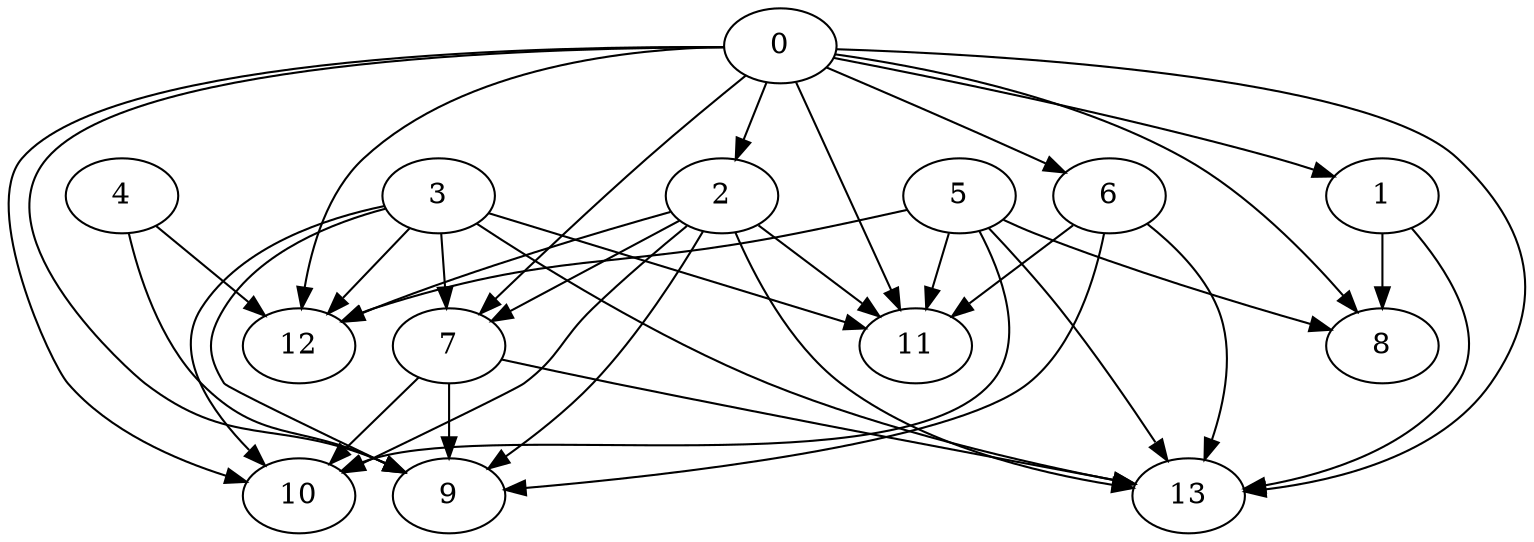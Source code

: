 digraph {
    4 -> 9;
    3 -> 7;
    4 -> 12;
    3 -> 10;
    5 -> 13;
    3 -> 13;
    0 -> 2;
    5 -> 10;
    0 -> 8;
    2 -> 11;
    0 -> 11;
    6 -> 11;
    7 -> 10;
    7 -> 13;
    3 -> 9;
    3 -> 12;
    5 -> 12;
    0 -> 1;
    0 -> 7;
    0 -> 10;
    2 -> 7;
    0 -> 13;
    2 -> 10;
    1 -> 8;
    2 -> 13;
    7 -> 9;
    6 -> 13;
    3 -> 11;
    5 -> 11;
    5 -> 8;
    0 -> 9;
    0 -> 6;
    0 -> 12;
    2 -> 9;
    1 -> 13;
    2 -> 12;
    6 -> 9;
}
